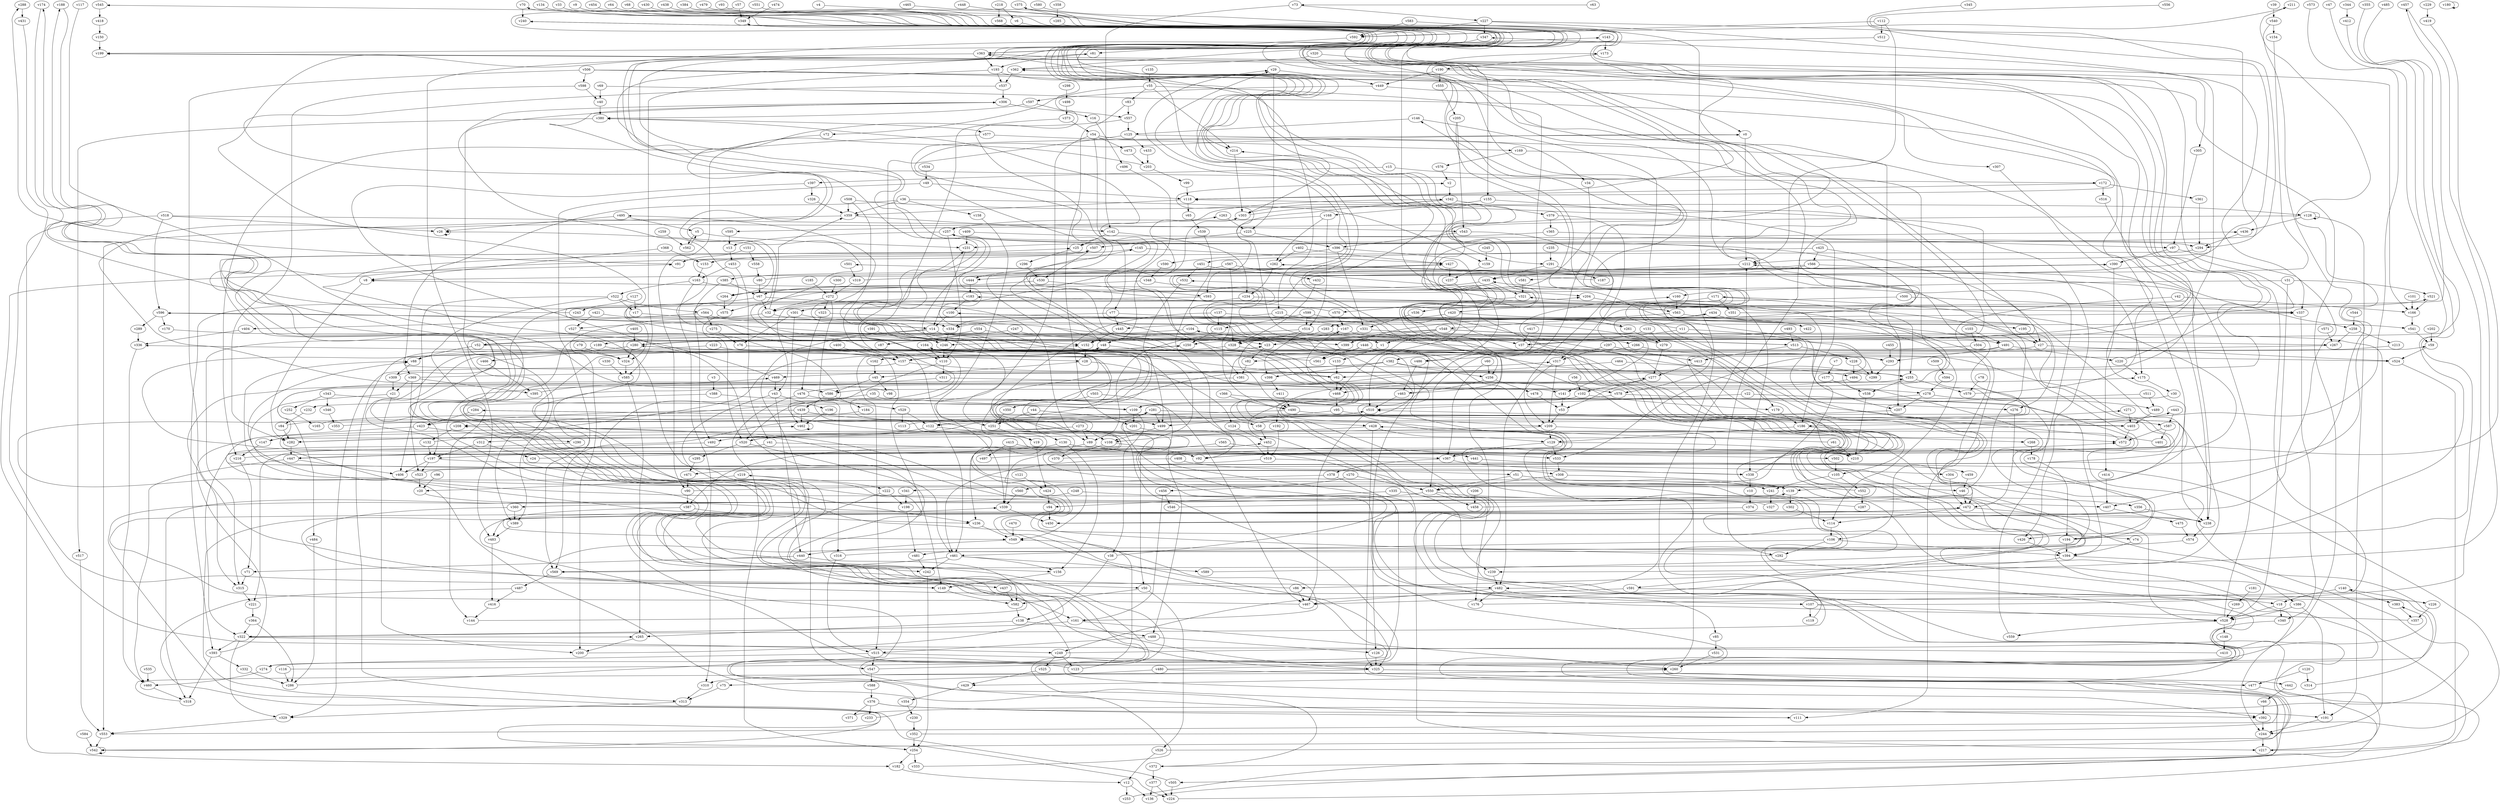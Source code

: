// Benchmark game 898 - 600 vertices
// time_bound: 164
// targets: v203
digraph G {
    v0 [name="v0", player=0];
    v1 [name="v1", player=0];
    v2 [name="v2", player=0];
    v3 [name="v3", player=0];
    v4 [name="v4", player=1];
    v5 [name="v5", player=1];
    v6 [name="v6", player=1];
    v7 [name="v7", player=0];
    v8 [name="v8", player=1];
    v9 [name="v9", player=1];
    v10 [name="v10", player=1];
    v11 [name="v11", player=1];
    v12 [name="v12", player=0];
    v13 [name="v13", player=1];
    v14 [name="v14", player=0];
    v15 [name="v15", player=0];
    v16 [name="v16", player=1];
    v17 [name="v17", player=1];
    v18 [name="v18", player=1];
    v19 [name="v19", player=1];
    v20 [name="v20", player=1];
    v21 [name="v21", player=1];
    v22 [name="v22", player=0];
    v23 [name="v23", player=1];
    v24 [name="v24", player=1];
    v25 [name="v25", player=0];
    v26 [name="v26", player=1];
    v27 [name="v27", player=0];
    v28 [name="v28", player=0];
    v29 [name="v29", player=1];
    v30 [name="v30", player=1];
    v31 [name="v31", player=0];
    v32 [name="v32", player=1];
    v33 [name="v33", player=0];
    v34 [name="v34", player=1];
    v35 [name="v35", player=1];
    v36 [name="v36", player=0];
    v37 [name="v37", player=1];
    v38 [name="v38", player=0];
    v39 [name="v39", player=0];
    v40 [name="v40", player=0];
    v41 [name="v41", player=0];
    v42 [name="v42", player=1];
    v43 [name="v43", player=1];
    v44 [name="v44", player=1];
    v45 [name="v45", player=1];
    v46 [name="v46", player=0];
    v47 [name="v47", player=1];
    v48 [name="v48", player=1];
    v49 [name="v49", player=0];
    v50 [name="v50", player=0];
    v51 [name="v51", player=1];
    v52 [name="v52", player=0];
    v53 [name="v53", player=1];
    v54 [name="v54", player=1];
    v55 [name="v55", player=1];
    v56 [name="v56", player=0];
    v57 [name="v57", player=0];
    v58 [name="v58", player=1];
    v59 [name="v59", player=0];
    v60 [name="v60", player=0];
    v61 [name="v61", player=0];
    v62 [name="v62", player=0];
    v63 [name="v63", player=0];
    v64 [name="v64", player=1];
    v65 [name="v65", player=1];
    v66 [name="v66", player=1];
    v67 [name="v67", player=0];
    v68 [name="v68", player=1];
    v69 [name="v69", player=0];
    v70 [name="v70", player=0];
    v71 [name="v71", player=1];
    v72 [name="v72", player=0];
    v73 [name="v73", player=1];
    v74 [name="v74", player=1];
    v75 [name="v75", player=1];
    v76 [name="v76", player=1];
    v77 [name="v77", player=0];
    v78 [name="v78", player=0];
    v79 [name="v79", player=1];
    v80 [name="v80", player=1];
    v81 [name="v81", player=1];
    v82 [name="v82", player=1];
    v83 [name="v83", player=0];
    v84 [name="v84", player=1];
    v85 [name="v85", player=0];
    v86 [name="v86", player=1];
    v87 [name="v87", player=1];
    v88 [name="v88", player=0];
    v89 [name="v89", player=0];
    v90 [name="v90", player=1];
    v91 [name="v91", player=1];
    v92 [name="v92", player=0];
    v93 [name="v93", player=0];
    v94 [name="v94", player=0];
    v95 [name="v95", player=1];
    v96 [name="v96", player=0];
    v97 [name="v97", player=0];
    v98 [name="v98", player=0];
    v99 [name="v99", player=1];
    v100 [name="v100", player=0];
    v101 [name="v101", player=1];
    v102 [name="v102", player=0];
    v103 [name="v103", player=1];
    v104 [name="v104", player=1];
    v105 [name="v105", player=1];
    v106 [name="v106", player=0];
    v107 [name="v107", player=1];
    v108 [name="v108", player=0];
    v109 [name="v109", player=1];
    v110 [name="v110", player=0];
    v111 [name="v111", player=0];
    v112 [name="v112", player=0];
    v113 [name="v113", player=1];
    v114 [name="v114", player=0];
    v115 [name="v115", player=1];
    v116 [name="v116", player=1];
    v117 [name="v117", player=0];
    v118 [name="v118", player=0];
    v119 [name="v119", player=0];
    v120 [name="v120", player=1];
    v121 [name="v121", player=0];
    v122 [name="v122", player=0];
    v123 [name="v123", player=1];
    v124 [name="v124", player=0];
    v125 [name="v125", player=0];
    v126 [name="v126", player=1];
    v127 [name="v127", player=1];
    v128 [name="v128", player=0];
    v129 [name="v129", player=0];
    v130 [name="v130", player=0];
    v131 [name="v131", player=1];
    v132 [name="v132", player=1];
    v133 [name="v133", player=1];
    v134 [name="v134", player=1];
    v135 [name="v135", player=1];
    v136 [name="v136", player=0];
    v137 [name="v137", player=0];
    v138 [name="v138", player=0];
    v139 [name="v139", player=0];
    v140 [name="v140", player=0];
    v141 [name="v141", player=1];
    v142 [name="v142", player=1];
    v143 [name="v143", player=0];
    v144 [name="v144", player=0];
    v145 [name="v145", player=0];
    v146 [name="v146", player=0];
    v147 [name="v147", player=0];
    v148 [name="v148", player=0];
    v149 [name="v149", player=1];
    v150 [name="v150", player=0];
    v151 [name="v151", player=0];
    v152 [name="v152", player=1];
    v153 [name="v153", player=1];
    v154 [name="v154", player=0];
    v155 [name="v155", player=1];
    v156 [name="v156", player=1];
    v157 [name="v157", player=1];
    v158 [name="v158", player=0];
    v159 [name="v159", player=0];
    v160 [name="v160", player=0];
    v161 [name="v161", player=0];
    v162 [name="v162", player=0];
    v163 [name="v163", player=1];
    v164 [name="v164", player=1];
    v165 [name="v165", player=0];
    v166 [name="v166", player=1];
    v167 [name="v167", player=0];
    v168 [name="v168", player=1];
    v169 [name="v169", player=1];
    v170 [name="v170", player=0];
    v171 [name="v171", player=1];
    v172 [name="v172", player=1];
    v173 [name="v173", player=0];
    v174 [name="v174", player=1];
    v175 [name="v175", player=0];
    v176 [name="v176", player=0];
    v177 [name="v177", player=1];
    v178 [name="v178", player=1];
    v179 [name="v179", player=0];
    v180 [name="v180", player=0];
    v181 [name="v181", player=0];
    v182 [name="v182", player=0];
    v183 [name="v183", player=0];
    v184 [name="v184", player=0];
    v185 [name="v185", player=0];
    v186 [name="v186", player=0];
    v187 [name="v187", player=0];
    v188 [name="v188", player=0];
    v189 [name="v189", player=0];
    v190 [name="v190", player=1];
    v191 [name="v191", player=1];
    v192 [name="v192", player=1];
    v193 [name="v193", player=0];
    v194 [name="v194", player=0];
    v195 [name="v195", player=1];
    v196 [name="v196", player=0];
    v197 [name="v197", player=1];
    v198 [name="v198", player=0];
    v199 [name="v199", player=1];
    v200 [name="v200", player=1];
    v201 [name="v201", player=1];
    v202 [name="v202", player=0];
    v203 [name="v203", player=0, target=1];
    v204 [name="v204", player=1];
    v205 [name="v205", player=1];
    v206 [name="v206", player=0];
    v207 [name="v207", player=0];
    v208 [name="v208", player=1];
    v209 [name="v209", player=0];
    v210 [name="v210", player=0];
    v211 [name="v211", player=0];
    v212 [name="v212", player=0];
    v213 [name="v213", player=0];
    v214 [name="v214", player=0];
    v215 [name="v215", player=1];
    v216 [name="v216", player=0];
    v217 [name="v217", player=0];
    v218 [name="v218", player=0];
    v219 [name="v219", player=1];
    v220 [name="v220", player=1];
    v221 [name="v221", player=1];
    v222 [name="v222", player=0];
    v223 [name="v223", player=1];
    v224 [name="v224", player=1];
    v225 [name="v225", player=0];
    v226 [name="v226", player=1];
    v227 [name="v227", player=0];
    v228 [name="v228", player=0];
    v229 [name="v229", player=0];
    v230 [name="v230", player=1];
    v231 [name="v231", player=1];
    v232 [name="v232", player=1];
    v233 [name="v233", player=1];
    v234 [name="v234", player=1];
    v235 [name="v235", player=1];
    v236 [name="v236", player=1];
    v237 [name="v237", player=1];
    v238 [name="v238", player=1];
    v239 [name="v239", player=1];
    v240 [name="v240", player=1];
    v241 [name="v241", player=1];
    v242 [name="v242", player=1];
    v243 [name="v243", player=0];
    v244 [name="v244", player=0];
    v245 [name="v245", player=0];
    v246 [name="v246", player=0];
    v247 [name="v247", player=0];
    v248 [name="v248", player=1];
    v249 [name="v249", player=1];
    v250 [name="v250", player=1];
    v251 [name="v251", player=1];
    v252 [name="v252", player=0];
    v253 [name="v253", player=1];
    v254 [name="v254", player=1];
    v255 [name="v255", player=0];
    v256 [name="v256", player=1];
    v257 [name="v257", player=1];
    v258 [name="v258", player=1];
    v259 [name="v259", player=0];
    v260 [name="v260", player=0];
    v261 [name="v261", player=1];
    v262 [name="v262", player=1];
    v263 [name="v263", player=1];
    v264 [name="v264", player=0];
    v265 [name="v265", player=1];
    v266 [name="v266", player=1];
    v267 [name="v267", player=1];
    v268 [name="v268", player=0];
    v269 [name="v269", player=0];
    v270 [name="v270", player=0];
    v271 [name="v271", player=1];
    v272 [name="v272", player=1];
    v273 [name="v273", player=1];
    v274 [name="v274", player=1];
    v275 [name="v275", player=0];
    v276 [name="v276", player=0];
    v277 [name="v277", player=1];
    v278 [name="v278", player=1];
    v279 [name="v279", player=0];
    v280 [name="v280", player=0];
    v281 [name="v281", player=0];
    v282 [name="v282", player=0];
    v283 [name="v283", player=1];
    v284 [name="v284", player=1];
    v285 [name="v285", player=0];
    v286 [name="v286", player=0];
    v287 [name="v287", player=0];
    v288 [name="v288", player=0];
    v289 [name="v289", player=1];
    v290 [name="v290", player=1];
    v291 [name="v291", player=0];
    v292 [name="v292", player=1];
    v293 [name="v293", player=1];
    v294 [name="v294", player=0];
    v295 [name="v295", player=1];
    v296 [name="v296", player=1];
    v297 [name="v297", player=1];
    v298 [name="v298", player=1];
    v299 [name="v299", player=1];
    v300 [name="v300", player=1];
    v301 [name="v301", player=0];
    v302 [name="v302", player=1];
    v303 [name="v303", player=0];
    v304 [name="v304", player=0];
    v305 [name="v305", player=1];
    v306 [name="v306", player=0];
    v307 [name="v307", player=1];
    v308 [name="v308", player=0];
    v309 [name="v309", player=0];
    v310 [name="v310", player=0];
    v311 [name="v311", player=1];
    v312 [name="v312", player=0];
    v313 [name="v313", player=1];
    v314 [name="v314", player=0];
    v315 [name="v315", player=0];
    v316 [name="v316", player=1];
    v317 [name="v317", player=1];
    v318 [name="v318", player=0];
    v319 [name="v319", player=0];
    v320 [name="v320", player=1];
    v321 [name="v321", player=0];
    v322 [name="v322", player=0];
    v323 [name="v323", player=0];
    v324 [name="v324", player=1];
    v325 [name="v325", player=1];
    v326 [name="v326", player=0];
    v327 [name="v327", player=0];
    v328 [name="v328", player=1];
    v329 [name="v329", player=0];
    v330 [name="v330", player=1];
    v331 [name="v331", player=0];
    v332 [name="v332", player=0];
    v333 [name="v333", player=1];
    v334 [name="v334", player=0];
    v335 [name="v335", player=1];
    v336 [name="v336", player=0];
    v337 [name="v337", player=0];
    v338 [name="v338", player=0];
    v339 [name="v339", player=0];
    v340 [name="v340", player=1];
    v341 [name="v341", player=1];
    v342 [name="v342", player=1];
    v343 [name="v343", player=1];
    v344 [name="v344", player=1];
    v345 [name="v345", player=1];
    v346 [name="v346", player=1];
    v347 [name="v347", player=1];
    v348 [name="v348", player=0];
    v349 [name="v349", player=0];
    v350 [name="v350", player=0];
    v351 [name="v351", player=0];
    v352 [name="v352", player=0];
    v353 [name="v353", player=1];
    v354 [name="v354", player=0];
    v355 [name="v355", player=0];
    v356 [name="v356", player=1];
    v357 [name="v357", player=1];
    v358 [name="v358", player=1];
    v359 [name="v359", player=0];
    v360 [name="v360", player=0];
    v361 [name="v361", player=1];
    v362 [name="v362", player=0];
    v363 [name="v363", player=0];
    v364 [name="v364", player=1];
    v365 [name="v365", player=0];
    v366 [name="v366", player=1];
    v367 [name="v367", player=1];
    v368 [name="v368", player=0];
    v369 [name="v369", player=1];
    v370 [name="v370", player=1];
    v371 [name="v371", player=1];
    v372 [name="v372", player=0];
    v373 [name="v373", player=1];
    v374 [name="v374", player=1];
    v375 [name="v375", player=1];
    v376 [name="v376", player=0];
    v377 [name="v377", player=1];
    v378 [name="v378", player=1];
    v379 [name="v379", player=1];
    v380 [name="v380", player=1];
    v381 [name="v381", player=1];
    v382 [name="v382", player=0];
    v383 [name="v383", player=1];
    v384 [name="v384", player=0];
    v385 [name="v385", player=0];
    v386 [name="v386", player=1];
    v387 [name="v387", player=0];
    v388 [name="v388", player=1];
    v389 [name="v389", player=0];
    v390 [name="v390", player=0];
    v391 [name="v391", player=0];
    v392 [name="v392", player=0];
    v393 [name="v393", player=1];
    v394 [name="v394", player=1];
    v395 [name="v395", player=0];
    v396 [name="v396", player=0];
    v397 [name="v397", player=1];
    v398 [name="v398", player=1];
    v399 [name="v399", player=0];
    v400 [name="v400", player=0];
    v401 [name="v401", player=0];
    v402 [name="v402", player=0];
    v403 [name="v403", player=1];
    v404 [name="v404", player=1];
    v405 [name="v405", player=1];
    v406 [name="v406", player=0];
    v407 [name="v407", player=1];
    v408 [name="v408", player=1];
    v409 [name="v409", player=0];
    v410 [name="v410", player=1];
    v411 [name="v411", player=0];
    v412 [name="v412", player=1];
    v413 [name="v413", player=1];
    v414 [name="v414", player=0];
    v415 [name="v415", player=1];
    v416 [name="v416", player=0];
    v417 [name="v417", player=1];
    v418 [name="v418", player=1];
    v419 [name="v419", player=0];
    v420 [name="v420", player=1];
    v421 [name="v421", player=1];
    v422 [name="v422", player=0];
    v423 [name="v423", player=1];
    v424 [name="v424", player=0];
    v425 [name="v425", player=1];
    v426 [name="v426", player=1];
    v427 [name="v427", player=0];
    v428 [name="v428", player=0];
    v429 [name="v429", player=1];
    v430 [name="v430", player=0];
    v431 [name="v431", player=1];
    v432 [name="v432", player=0];
    v433 [name="v433", player=0];
    v434 [name="v434", player=0];
    v435 [name="v435", player=1];
    v436 [name="v436", player=0];
    v437 [name="v437", player=1];
    v438 [name="v438", player=1];
    v439 [name="v439", player=1];
    v440 [name="v440", player=1];
    v441 [name="v441", player=1];
    v442 [name="v442", player=0];
    v443 [name="v443", player=1];
    v444 [name="v444", player=1];
    v445 [name="v445", player=1];
    v446 [name="v446", player=1];
    v447 [name="v447", player=1];
    v448 [name="v448", player=1];
    v449 [name="v449", player=1];
    v450 [name="v450", player=0];
    v451 [name="v451", player=1];
    v452 [name="v452", player=1];
    v453 [name="v453", player=1];
    v454 [name="v454", player=1];
    v455 [name="v455", player=0];
    v456 [name="v456", player=0];
    v457 [name="v457", player=0];
    v458 [name="v458", player=1];
    v459 [name="v459", player=1];
    v460 [name="v460", player=0];
    v461 [name="v461", player=0];
    v462 [name="v462", player=1];
    v463 [name="v463", player=0];
    v464 [name="v464", player=0];
    v465 [name="v465", player=1];
    v466 [name="v466", player=1];
    v467 [name="v467", player=1];
    v468 [name="v468", player=0];
    v469 [name="v469", player=0];
    v470 [name="v470", player=1];
    v471 [name="v471", player=1];
    v472 [name="v472", player=0];
    v473 [name="v473", player=1];
    v474 [name="v474", player=1];
    v475 [name="v475", player=1];
    v476 [name="v476", player=0];
    v477 [name="v477", player=0];
    v478 [name="v478", player=1];
    v479 [name="v479", player=1];
    v480 [name="v480", player=0];
    v481 [name="v481", player=0];
    v482 [name="v482", player=0];
    v483 [name="v483", player=1];
    v484 [name="v484", player=1];
    v485 [name="v485", player=0];
    v486 [name="v486", player=1];
    v487 [name="v487", player=0];
    v488 [name="v488", player=0];
    v489 [name="v489", player=1];
    v490 [name="v490", player=0];
    v491 [name="v491", player=0];
    v492 [name="v492", player=0];
    v493 [name="v493", player=0];
    v494 [name="v494", player=1];
    v495 [name="v495", player=0];
    v496 [name="v496", player=1];
    v497 [name="v497", player=0];
    v498 [name="v498", player=0];
    v499 [name="v499", player=0];
    v500 [name="v500", player=1];
    v501 [name="v501", player=1];
    v502 [name="v502", player=0];
    v503 [name="v503", player=1];
    v504 [name="v504", player=1];
    v505 [name="v505", player=1];
    v506 [name="v506", player=0];
    v507 [name="v507", player=0];
    v508 [name="v508", player=1];
    v509 [name="v509", player=1];
    v510 [name="v510", player=0];
    v511 [name="v511", player=0];
    v512 [name="v512", player=0];
    v513 [name="v513", player=0];
    v514 [name="v514", player=1];
    v515 [name="v515", player=1];
    v516 [name="v516", player=1];
    v517 [name="v517", player=1];
    v518 [name="v518", player=0];
    v519 [name="v519", player=0];
    v520 [name="v520", player=1];
    v521 [name="v521", player=0];
    v522 [name="v522", player=0];
    v523 [name="v523", player=1];
    v524 [name="v524", player=0];
    v525 [name="v525", player=1];
    v526 [name="v526", player=1];
    v527 [name="v527", player=0];
    v528 [name="v528", player=1];
    v529 [name="v529", player=1];
    v530 [name="v530", player=0];
    v531 [name="v531", player=0];
    v532 [name="v532", player=1];
    v533 [name="v533", player=1];
    v534 [name="v534", player=1];
    v535 [name="v535", player=0];
    v536 [name="v536", player=0];
    v537 [name="v537", player=0];
    v538 [name="v538", player=1];
    v539 [name="v539", player=1];
    v540 [name="v540", player=0];
    v541 [name="v541", player=1];
    v542 [name="v542", player=1];
    v543 [name="v543", player=0];
    v544 [name="v544", player=0];
    v545 [name="v545", player=0];
    v546 [name="v546", player=0];
    v547 [name="v547", player=1];
    v548 [name="v548", player=1];
    v549 [name="v549", player=0];
    v550 [name="v550", player=1];
    v551 [name="v551", player=0];
    v552 [name="v552", player=0];
    v553 [name="v553", player=1];
    v554 [name="v554", player=0];
    v555 [name="v555", player=1];
    v556 [name="v556", player=0];
    v557 [name="v557", player=0];
    v558 [name="v558", player=0];
    v559 [name="v559", player=1];
    v560 [name="v560", player=1];
    v561 [name="v561", player=1];
    v562 [name="v562", player=1];
    v563 [name="v563", player=1];
    v564 [name="v564", player=0];
    v565 [name="v565", player=0];
    v566 [name="v566", player=0];
    v567 [name="v567", player=1];
    v568 [name="v568", player=0];
    v569 [name="v569", player=1];
    v570 [name="v570", player=0];
    v571 [name="v571", player=1];
    v572 [name="v572", player=1];
    v573 [name="v573", player=1];
    v574 [name="v574", player=1];
    v575 [name="v575", player=1];
    v576 [name="v576", player=1];
    v577 [name="v577", player=0];
    v578 [name="v578", player=1];
    v579 [name="v579", player=1];
    v580 [name="v580", player=0];
    v581 [name="v581", player=0];
    v582 [name="v582", player=0];
    v583 [name="v583", player=1];
    v584 [name="v584", player=1];
    v585 [name="v585", player=0];
    v586 [name="v586", player=1];
    v587 [name="v587", player=0];
    v588 [name="v588", player=1];
    v589 [name="v589", player=1];
    v590 [name="v590", player=1];
    v591 [name="v591", player=0];
    v592 [name="v592", player=0];
    v593 [name="v593", player=0];
    v594 [name="v594", player=1];
    v595 [name="v595", player=1];
    v596 [name="v596", player=0];
    v597 [name="v597", player=0];
    v598 [name="v598", player=1];
    v599 [name="v599", player=0];

    v0 -> v542 [constraint="t mod 5 == 2"];
    v1 -> v133;
    v2 -> v342;
    v3 -> v388;
    v4 -> v258 [constraint="t mod 2 == 0"];
    v5 -> v562;
    v6 -> v595 [constraint="t >= 1"];
    v7 -> v177;
    v8 -> v390 [constraint="t >= 4"];
    v9 -> v214 [constraint="t >= 1"];
    v10 -> v374;
    v11 -> v363 [constraint="t >= 2"];
    v12 -> v136;
    v13 -> v453;
    v14 -> v152;
    v15 -> v397;
    v16 -> v496;
    v17 -> v513 [constraint="t < 8"];
    v18 -> v528;
    v19 -> v424;
    v20 -> v238 [constraint="t < 9"];
    v21 -> v51 [constraint="t >= 1"];
    v22 -> v394;
    v23 -> v82;
    v24 -> v271 [constraint="t < 13"];
    v25 -> v296;
    v26 -> v26;
    v27 -> v524;
    v28 -> v45;
    v29 -> v225;
    v30 -> v428 [constraint="t mod 2 == 0"];
    v31 -> v521;
    v32 -> v380 [constraint="t < 6"];
    v33 -> v303 [constraint="t < 6"];
    v34 -> v550;
    v35 -> v520;
    v36 -> v159;
    v37 -> v591 [constraint="t < 12"];
    v38 -> v495 [constraint="t >= 2"];
    v39 -> v540;
    v40 -> v380;
    v41 -> v221;
    v42 -> v166;
    v43 -> v372 [constraint="t < 10"];
    v44 -> v499;
    v45 -> v98;
    v46 -> v118;
    v47 -> v426 [constraint="t >= 3"];
    v48 -> v157;
    v49 -> v569;
    v50 -> v526;
    v51 -> v550;
    v52 -> v324;
    v53 -> v209;
    v54 -> v251;
    v55 -> v126;
    v56 -> v102;
    v57 -> v312 [constraint="t mod 5 == 1"];
    v58 -> v452;
    v59 -> v524;
    v60 -> v367;
    v61 -> v428 [constraint="t mod 5 == 1"];
    v62 -> v145 [constraint="t mod 4 == 2"];
    v63 -> v73 [constraint="t < 14"];
    v64 -> v541 [constraint="t < 8"];
    v65 -> v539;
    v66 -> v392;
    v67 -> v32;
    v68 -> v363 [constraint="t mod 5 == 3"];
    v69 -> v118 [constraint="t >= 4"];
    v70 -> v240;
    v71 -> v315;
    v72 -> v90;
    v73 -> v142;
    v74 -> v394;
    v75 -> v313;
    v76 -> v147 [constraint="t < 7"];
    v77 -> v276;
    v78 -> v579;
    v79 -> v324;
    v80 -> v257 [constraint="t >= 2"];
    v81 -> v193;
    v82 -> v381;
    v83 -> v201;
    v84 -> v183 [constraint="t < 14"];
    v85 -> v531;
    v86 -> v175 [constraint="t >= 1"];
    v87 -> v157;
    v88 -> v309;
    v89 -> v236;
    v90 -> v104 [constraint="t >= 5"];
    v91 -> v288 [constraint="t < 9"];
    v92 -> v572 [constraint="t >= 3"];
    v93 -> v362 [constraint="t < 14"];
    v94 -> v450;
    v95 -> v499;
    v96 -> v20;
    v97 -> v337;
    v98 -> v263 [constraint="t < 6"];
    v99 -> v118;
    v100 -> v586 [constraint="t mod 3 == 1"];
    v101 -> v166;
    v102 -> v242 [constraint="t mod 4 == 0"];
    v103 -> v504;
    v104 -> v87;
    v105 -> v552;
    v106 -> v394;
    v107 -> v457 [constraint="t mod 2 == 1"];
    v108 -> v92;
    v109 -> v38;
    v110 -> v46 [constraint="t mod 3 == 1"];
    v111 -> v507 [constraint="t >= 3"];
    v112 -> v592;
    v113 -> v510 [constraint="t >= 3"];
    v114 -> v106;
    v115 -> v250;
    v116 -> v208 [constraint="t >= 3"];
    v117 -> v149 [constraint="t < 7"];
    v118 -> v362 [constraint="t < 15"];
    v119 -> v8 [constraint="t < 15"];
    v120 -> v477;
    v121 -> v424;
    v122 -> v520;
    v123 -> v339 [constraint="t mod 5 == 3"];
    v124 -> v452;
    v125 -> v461;
    v126 -> v325;
    v127 -> v243;
    v128 -> v467 [constraint="t mod 3 == 0"];
    v129 -> v210;
    v130 -> v156;
    v131 -> v74 [constraint="t mod 3 == 0"];
    v132 -> v48 [constraint="t mod 2 == 1"];
    v133 -> v62;
    v134 -> v291 [constraint="t mod 5 == 0"];
    v135 -> v55;
    v136 -> v390 [constraint="t mod 3 == 0"];
    v137 -> v115;
    v138 -> v265;
    v139 -> v26 [constraint="t < 12"];
    v140 -> v18;
    v141 -> v468 [constraint="t >= 5"];
    v142 -> v25;
    v143 -> v173;
    v144 -> v188 [constraint="t >= 3"];
    v145 -> v427;
    v146 -> v125;
    v147 -> v216;
    v148 -> v410;
    v149 -> v582;
    v150 -> v199;
    v151 -> v91;
    v152 -> v28;
    v153 -> v163;
    v154 -> v444 [constraint="t < 13"];
    v155 -> v186;
    v156 -> v149;
    v157 -> v62;
    v158 -> v339;
    v159 -> v237;
    v160 -> v563;
    v161 -> v322;
    v162 -> v45;
    v163 -> v522;
    v164 -> v110;
    v165 -> v317 [constraint="t mod 3 == 0"];
    v166 -> v541;
    v167 -> v48;
    v168 -> v514;
    v169 -> v292;
    v170 -> v572 [constraint="t < 14"];
    v171 -> v420;
    v172 -> v118;
    v173 -> v190;
    v174 -> v236 [constraint="t mod 3 == 0"];
    v175 -> v30;
    v176 -> v375 [constraint="t < 15"];
    v177 -> v538;
    v178 -> v194;
    v179 -> v186;
    v180 -> v180 [constraint="t mod 5 == 1"];
    v181 -> v269;
    v182 -> v12;
    v183 -> v338;
    v184 -> v139 [constraint="t < 13"];
    v185 -> v272;
    v186 -> v129;
    v187 -> v70 [constraint="t mod 4 == 1"];
    v188 -> v586 [constraint="t mod 2 == 1"];
    v189 -> v313;
    v190 -> v305;
    v191 -> v244 [constraint="t mod 5 == 2"];
    v192 -> v519;
    v193 -> v585;
    v194 -> v100 [constraint="t < 11"];
    v195 -> v27;
    v196 -> v462;
    v197 -> v304;
    v198 -> v481;
    v199 -> v469 [constraint="t < 14"];
    v200 -> v250 [constraint="t mod 4 == 2"];
    v201 -> v85 [constraint="t < 10"];
    v202 -> v59;
    v203 -> v81 [constraint="t >= 2"];
    v204 -> v563;
    v205 -> v472 [constraint="t >= 3"];
    v206 -> v458;
    v207 -> v282 [constraint="t < 6"];
    v208 -> v392 [constraint="t mod 3 == 1"];
    v209 -> v268;
    v210 -> v152 [constraint="t >= 2"];
    v211 -> v592 [constraint="t mod 4 == 2"];
    v212 -> v435;
    v213 -> v382 [constraint="t >= 4"];
    v214 -> v303;
    v215 -> v141;
    v216 -> v303 [constraint="t mod 5 == 0"];
    v217 -> v390 [constraint="t < 8"];
    v218 -> v568;
    v219 -> v222;
    v220 -> v199 [constraint="t mod 3 == 0"];
    v221 -> v364;
    v222 -> v325 [constraint="t >= 2"];
    v223 -> v28;
    v224 -> v160 [constraint="t < 12"];
    v225 -> v396;
    v226 -> v357;
    v227 -> v592;
    v228 -> v299;
    v229 -> v419;
    v230 -> v352;
    v231 -> v14;
    v232 -> v84;
    v233 -> v219 [constraint="t >= 1"];
    v234 -> v324;
    v235 -> v291;
    v236 -> v549;
    v237 -> v510;
    v238 -> v255 [constraint="t >= 3"];
    v239 -> v482;
    v240 -> v274 [constraint="t mod 3 == 0"];
    v241 -> v327;
    v242 -> v254;
    v243 -> v507 [constraint="t < 9"];
    v244 -> v217;
    v245 -> v159;
    v246 -> v110;
    v247 -> v266;
    v248 -> v407;
    v249 -> v383 [constraint="t mod 3 == 2"];
    v250 -> v162 [constraint="t < 5"];
    v251 -> v19;
    v252 -> v165;
    v253 -> v596 [constraint="t >= 5"];
    v254 -> v182;
    v255 -> v538;
    v256 -> v478;
    v257 -> v110;
    v258 -> v267;
    v259 -> v562;
    v260 -> v212;
    v261 -> v334 [constraint="t >= 1"];
    v262 -> v264 [constraint="t < 8"];
    v263 -> v225;
    v264 -> v143 [constraint="t >= 2"];
    v265 -> v200;
    v266 -> v293;
    v267 -> v255 [constraint="t mod 3 == 2"];
    v268 -> v178;
    v269 -> v528;
    v270 -> v456;
    v271 -> v403;
    v272 -> v32;
    v273 -> v89;
    v274 -> v460;
    v275 -> v76;
    v276 -> v472;
    v277 -> v102 [constraint="t >= 3"];
    v278 -> v207;
    v279 -> v342 [constraint="t < 10"];
    v280 -> v466;
    v281 -> v499;
    v282 -> v447;
    v283 -> v490;
    v284 -> v139 [constraint="t >= 3"];
    v285 -> v341 [constraint="t < 14"];
    v286 -> v23 [constraint="t < 7"];
    v287 -> v277 [constraint="t >= 4"];
    v288 -> v431;
    v289 -> v336;
    v290 -> v338 [constraint="t mod 2 == 1"];
    v291 -> v187;
    v292 -> v306 [constraint="t >= 1"];
    v293 -> v349 [constraint="t >= 2"];
    v294 -> v161 [constraint="t mod 4 == 3"];
    v295 -> v471;
    v296 -> v530;
    v297 -> v317;
    v298 -> v498;
    v299 -> v532 [constraint="t mod 4 == 2"];
    v300 -> v272;
    v301 -> v76;
    v302 -> v114;
    v303 -> v128 [constraint="t < 15"];
    v304 -> v472;
    v305 -> v97;
    v306 -> v557;
    v307 -> v238;
    v308 -> v139;
    v309 -> v174 [constraint="t >= 3"];
    v310 -> v313;
    v311 -> v141;
    v312 -> v24;
    v313 -> v329;
    v314 -> v140 [constraint="t >= 3"];
    v315 -> v221;
    v316 -> v280 [constraint="t mod 5 == 3"];
    v317 -> v209;
    v318 -> v260 [constraint="t >= 2"];
    v319 -> v29 [constraint="t < 7"];
    v320 -> v155;
    v321 -> v570;
    v322 -> v265 [constraint="t < 5"];
    v323 -> v494 [constraint="t >= 5"];
    v324 -> v585;
    v325 -> v310;
    v326 -> v359;
    v327 -> v88 [constraint="t >= 5"];
    v328 -> v256;
    v329 -> v553;
    v330 -> v585;
    v331 -> v52;
    v332 -> v286;
    v333 -> v88 [constraint="t < 13"];
    v334 -> v246;
    v335 -> v94;
    v336 -> v460;
    v337 -> v240 [constraint="t >= 1"];
    v338 -> v321;
    v339 -> v450;
    v340 -> v429 [constraint="t >= 3"];
    v341 -> v198;
    v342 -> v593 [constraint="t mod 2 == 1"];
    v343 -> v346;
    v344 -> v412;
    v345 -> v385 [constraint="t < 8"];
    v346 -> v353;
    v347 -> v468;
    v348 -> v264;
    v349 -> v278 [constraint="t >= 4"];
    v350 -> v251;
    v351 -> v257 [constraint="t < 10"];
    v352 -> v427 [constraint="t >= 2"];
    v353 -> v337 [constraint="t mod 2 == 1"];
    v354 -> v230;
    v355 -> v52 [constraint="t < 14"];
    v356 -> v238;
    v357 -> v281 [constraint="t mod 4 == 1"];
    v358 -> v285;
    v359 -> v142;
    v360 -> v226 [constraint="t mod 5 == 3"];
    v361 -> v294;
    v362 -> v450 [constraint="t mod 2 == 1"];
    v363 -> v166;
    v364 -> v286;
    v365 -> v25;
    v366 -> v92 [constraint="t mod 3 == 2"];
    v367 -> v284 [constraint="t < 12"];
    v368 -> v8;
    v369 -> v545 [constraint="t < 9"];
    v370 -> v59 [constraint="t < 5"];
    v371 -> v434 [constraint="t >= 3"];
    v372 -> v427 [constraint="t mod 5 == 1"];
    v373 -> v110;
    v374 -> v549 [constraint="t >= 3"];
    v375 -> v199 [constraint="t >= 4"];
    v376 -> v111;
    v377 -> v136;
    v378 -> v325;
    v379 -> v317;
    v380 -> v517;
    v381 -> v50 [constraint="t >= 1"];
    v382 -> v130;
    v383 -> v357;
    v384 -> v122 [constraint="t >= 2"];
    v385 -> v67;
    v386 -> v191;
    v387 -> v483;
    v388 -> v232;
    v389 -> v483;
    v390 -> v414;
    v391 -> v246;
    v392 -> v244;
    v393 -> v462 [constraint="t mod 4 == 1"];
    v394 -> v239;
    v395 -> v469 [constraint="t mod 3 == 0"];
    v396 -> v331;
    v397 -> v392 [constraint="t mod 2 == 1"];
    v398 -> v411;
    v399 -> v561;
    v400 -> v157;
    v401 -> v146 [constraint="t < 15"];
    v402 -> v427;
    v403 -> v510 [constraint="t < 7"];
    v404 -> v336;
    v405 -> v280;
    v406 -> v211 [constraint="t mod 3 == 1"];
    v407 -> v475;
    v408 -> v308;
    v409 -> v212 [constraint="t mod 2 == 0"];
    v410 -> v91 [constraint="t >= 2"];
    v411 -> v490;
    v412 -> v194 [constraint="t >= 3"];
    v413 -> v277;
    v414 -> v407;
    v415 -> v497;
    v416 -> v144;
    v417 -> v37;
    v418 -> v150;
    v419 -> v447 [constraint="t < 10"];
    v420 -> v422;
    v421 -> v250 [constraint="t < 10"];
    v422 -> v204 [constraint="t mod 3 == 2"];
    v423 -> v290;
    v424 -> v94;
    v425 -> v27;
    v426 -> v394;
    v427 -> v23 [constraint="t < 13"];
    v428 -> v325;
    v429 -> v354;
    v430 -> v363 [constraint="t mod 5 == 3"];
    v431 -> v482 [constraint="t < 13"];
    v432 -> v328;
    v433 -> v203;
    v434 -> v399;
    v435 -> v321;
    v436 -> v294;
    v437 -> v582;
    v438 -> v207 [constraint="t < 10"];
    v439 -> v58;
    v440 -> v71;
    v441 -> v553 [constraint="t mod 4 == 0"];
    v442 -> v66;
    v443 -> v587;
    v444 -> v183;
    v445 -> v152;
    v446 -> v82;
    v447 -> v231 [constraint="t >= 2"];
    v448 -> v301 [constraint="t >= 1"];
    v449 -> v307;
    v450 -> v347 [constraint="t mod 5 == 2"];
    v451 -> v481 [constraint="t mod 2 == 0"];
    v452 -> v519;
    v453 -> v41;
    v454 -> v189 [constraint="t < 5"];
    v455 -> v293;
    v456 -> v546;
    v457 -> v86 [constraint="t < 13"];
    v458 -> v214 [constraint="t >= 5"];
    v459 -> v46;
    v460 -> v318;
    v461 -> v242;
    v462 -> v462;
    v463 -> v29 [constraint="t mod 5 == 0"];
    v464 -> v255;
    v465 -> v246 [constraint="t mod 3 == 0"];
    v466 -> v395;
    v467 -> v472 [constraint="t < 15"];
    v468 -> v95;
    v469 -> v25 [constraint="t < 6"];
    v470 -> v549;
    v471 -> v90;
    v472 -> v542 [constraint="t mod 2 == 0"];
    v473 -> v203;
    v474 -> v349;
    v475 -> v574;
    v476 -> v390 [constraint="t mod 4 == 3"];
    v477 -> v505 [constraint="t mod 3 == 1"];
    v478 -> v53;
    v479 -> v283 [constraint="t < 13"];
    v480 -> v164 [constraint="t >= 5"];
    v481 -> v242;
    v482 -> v107;
    v483 -> v416;
    v484 -> v286;
    v485 -> v32 [constraint="t < 5"];
    v486 -> v463;
    v487 -> v224 [constraint="t < 7"];
    v488 -> v126;
    v489 -> v403;
    v490 -> v210;
    v491 -> v197 [constraint="t mod 5 == 2"];
    v492 -> v161 [constraint="t < 13"];
    v493 -> v513;
    v494 -> v226 [constraint="t mod 4 == 2"];
    v495 -> v5;
    v496 -> v152;
    v497 -> v262 [constraint="t >= 4"];
    v498 -> v373;
    v499 -> v108;
    v500 -> v536;
    v501 -> v319;
    v502 -> v105;
    v503 -> v350;
    v504 -> v578 [constraint="t >= 1"];
    v505 -> v139 [constraint="t >= 2"];
    v506 -> v322 [constraint="t >= 1"];
    v507 -> v156 [constraint="t >= 2"];
    v508 -> v426;
    v509 -> v594;
    v510 -> v467;
    v511 -> v587 [constraint="t mod 5 == 4"];
    v512 -> v208 [constraint="t >= 3"];
    v513 -> v2 [constraint="t >= 1"];
    v514 -> v447 [constraint="t mod 4 == 1"];
    v515 -> v274;
    v516 -> v238;
    v517 -> v553;
    v518 -> v182;
    v519 -> v459;
    v520 -> v443 [constraint="t >= 5"];
    v521 -> v166;
    v522 -> v144;
    v523 -> v171 [constraint="t >= 1"];
    v524 -> v217;
    v525 -> v429;
    v526 -> v336 [constraint="t < 11"];
    v527 -> v194 [constraint="t mod 5 == 0"];
    v528 -> v559;
    v529 -> v122;
    v530 -> v67;
    v531 -> v260;
    v532 -> v499;
    v533 -> v308;
    v534 -> v49;
    v535 -> v460;
    v536 -> v331;
    v537 -> v172 [constraint="t >= 3"];
    v538 -> v210;
    v539 -> v92;
    v540 -> v407 [constraint="t < 13"];
    v541 -> v59;
    v542 -> v542 [constraint="t mod 3 == 1"];
    v543 -> v396;
    v544 -> v258;
    v545 -> v418;
    v546 -> v173 [constraint="t < 14"];
    v547 -> v436 [constraint="t mod 5 == 0"];
    v548 -> v23;
    v549 -> v440;
    v550 -> v356;
    v551 -> v569 [constraint="t mod 3 == 0"];
    v552 -> v452 [constraint="t < 7"];
    v553 -> v542;
    v554 -> v399;
    v555 -> v205;
    v556 -> v231 [constraint="t < 5"];
    v557 -> v264 [constraint="t mod 5 == 0"];
    v558 -> v80;
    v559 -> v435;
    v560 -> v339;
    v561 -> v306 [constraint="t >= 2"];
    v562 -> v5;
    v563 -> v111;
    v564 -> v404;
    v565 -> v387;
    v566 -> v157 [constraint="t >= 4"];
    v567 -> v432;
    v568 -> v280 [constraint="t < 8"];
    v569 -> v487;
    v570 -> v0 [constraint="t < 6"];
    v571 -> v267;
    v572 -> v108 [constraint="t >= 2"];
    v573 -> v186 [constraint="t mod 3 == 1"];
    v574 -> v437 [constraint="t >= 2"];
    v575 -> v520;
    v576 -> v2;
    v577 -> v169;
    v578 -> v276;
    v579 -> v501 [constraint="t mod 2 == 0"];
    v580 -> v37 [constraint="t < 7"];
    v581 -> v321;
    v582 -> v138;
    v583 -> v482;
    v584 -> v542;
    v585 -> v265;
    v586 -> v439;
    v587 -> v572;
    v588 -> v376;
    v589 -> v521 [constraint="t >= 5"];
    v590 -> v348;
    v591 -> v249;
    v592 -> v81;
    v593 -> v325 [constraint="t >= 2"];
    v594 -> v278;
    v595 -> v13;
    v596 -> v170;
    v597 -> v380;
    v598 -> v282;
    v599 -> v514;
    v393 -> v332;
    v55 -> v214;
    v277 -> v53;
    v480 -> v477;
    v32 -> v200;
    v61 -> v210;
    v228 -> v494;
    v218 -> v6;
    v131 -> v279;
    v316 -> v515;
    v564 -> v14;
    v69 -> v40;
    v507 -> v530;
    v50 -> v582;
    v548 -> v491;
    v12 -> v253;
    v183 -> v43;
    v343 -> v109;
    v42 -> v106;
    v15 -> v114;
    v578 -> v109;
    v272 -> v323;
    v116 -> v286;
    v364 -> v322;
    v386 -> v528;
    v360 -> v389;
    v367 -> v338;
    v469 -> v43;
    v367 -> v378;
    v369 -> v21;
    v83 -> v557;
    v223 -> v88;
    v209 -> v282;
    v382 -> v398;
    v439 -> v462;
    v163 -> v310;
    v518 -> v543;
    v51 -> v241;
    v528 -> v148;
    v84 -> v282;
    v97 -> v390;
    v139 -> v302;
    v73 -> v227;
    v491 -> v293;
    v598 -> v40;
    v141 -> v53;
    v476 -> v254;
    v118 -> v359;
    v172 -> v516;
    v362 -> v537;
    v376 -> v191;
    v425 -> v566;
    v577 -> v216;
    v194 -> v394;
    v435 -> v575;
    v203 -> v99;
    v529 -> v113;
    v238 -> v574;
    v482 -> v467;
    v43 -> v196;
    v461 -> v589;
    v11 -> v299;
    v46 -> v472;
    v122 -> v549;
    v567 -> v490;
    v38 -> v138;
    v5 -> v231;
    v258 -> v213;
    v548 -> v1;
    v427 -> v237;
    v186 -> v105;
    v363 -> v483;
    v163 -> v48;
    v171 -> v255;
    v352 -> v254;
    v428 -> v129;
    v48 -> v50;
    v109 -> v201;
    v67 -> v393;
    v506 -> v315;
    v343 -> v252;
    v278 -> v109;
    v447 -> v406;
    v120 -> v314;
    v89 -> v217;
    v27 -> v533;
    v548 -> v89;
    v323 -> v476;
    v197 -> v523;
    v596 -> v289;
    v264 -> v575;
    v142 -> v234;
    v311 -> v484;
    v254 -> v333;
    v220 -> v175;
    v599 -> v115;
    v107 -> v528;
    v77 -> v445;
    v14 -> v547;
    v225 -> v507;
    v215 -> v334;
    v591 -> v18;
    v261 -> v279;
    v506 -> v0;
    v190 -> v449;
    v359 -> v553;
    v439 -> v423;
    v112 -> v512;
    v151 -> v558;
    v563 -> v548;
    v125 -> v207;
    v472 -> v114;
    v227 -> v347;
    v208 -> v132;
    v366 -> v490;
    v506 -> v598;
    v394 -> v386;
    v495 -> v26;
    v127 -> v17;
    v60 -> v256;
    v41 -> v367;
    v190 -> v555;
    v169 -> v576;
    v368 -> v153;
    v297 -> v413;
    v515 -> v547;
    v446 -> v561;
    v273 -> v108;
    v247 -> v389;
    v18 -> v340;
    v322 -> v329;
    v554 -> v280;
    v105 -> v241;
    v453 -> v163;
    v55 -> v72;
    v8 -> v282;
    v273 -> v147;
    v528 -> v212;
    v284 -> v423;
    v123 -> v549;
    v35 -> v109;
    v522 -> v17;
    v505 -> v224;
    v227 -> v238;
    v363 -> v193;
    v130 -> v441;
    v449 -> v597;
    v482 -> v176;
    v480 -> v75;
    v248 -> v318;
    v167 -> v176;
    v49 -> v118;
    v90 -> v387;
    v103 -> v491;
    v106 -> v461;
    v266 -> v486;
    v409 -> v231;
    v596 -> v328;
    v309 -> v21;
    v415 -> v339;
    v279 -> v277;
    v385 -> v492;
    v55 -> v83;
    v337 -> v340;
    v508 -> v359;
    v468 -> v167;
    v291 -> v435;
    v599 -> v261;
    v537 -> v306;
    v552 -> v287;
    v331 -> v267;
    v172 -> v361;
    v11 -> v37;
    v31 -> v528;
    v421 -> v527;
    v128 -> v436;
    v281 -> v403;
    v249 -> v123;
    v518 -> v26;
    v43 -> v440;
    v255 -> v579;
    v77 -> v527;
    v155 -> v168;
    v550 -> v458;
    v80 -> v67;
    v52 -> v88;
    v36 -> v369;
    v130 -> v197;
    v428 -> v492;
    v387 -> v236;
    v440 -> v582;
    v129 -> v533;
    v28 -> v124;
    v219 -> v20;
    v278 -> v489;
    v342 -> v379;
    v189 -> v157;
    v393 -> v318;
    v107 -> v119;
    v36 -> v158;
    v102 -> v192;
    v14 -> v315;
    v325 -> v442;
    v550 -> v360;
    v396 -> v486;
    v102 -> v179;
    v234 -> v27;
    v425 -> v451;
    v62 -> v468;
    v372 -> v377;
    v403 -> v572;
    v280 -> v324;
    v365 -> v97;
    v540 -> v154;
    v54 -> v34;
    v503 -> v488;
    v464 -> v62;
    v306 -> v389;
    v86 -> v467;
    v319 -> v272;
    v520 -> v295;
    v137 -> v19;
    v301 -> v334;
    v491 -> v220;
    v583 -> v592;
    v197 -> v406;
    v193 -> v537;
    v408 -> v461;
    v463 -> v510;
    v270 -> v550;
    v328 -> v515;
    v22 -> v510;
    v108 -> v370;
    v523 -> v20;
    v45 -> v586;
    v57 -> v349;
    v257 -> v13;
    v543 -> v209;
    v461 -> v156;
    v530 -> v593;
    v500 -> v337;
    v222 -> v198;
    v301 -> v462;
    v514 -> v328;
    v256 -> v463;
    v511 -> v489;
    v446 -> v524;
    v587 -> v401;
    v369 -> v395;
    v257 -> v294;
    v335 -> v239;
    v54 -> v473;
    v565 -> v502;
    v564 -> v275;
    v138 -> v488;
    v322 -> v249;
    v488 -> v515;
    v193 -> v215;
    v216 -> v71;
    v526 -> v12;
    v44 -> v251;
    v376 -> v371;
    v377 -> v224;
    v586 -> v184;
    v0 -> v212;
    v487 -> v416;
    v168 -> v257;
    v456 -> v161;
    v100 -> v14;
    v317 -> v482;
    v548 -> v244;
    v227 -> v294;
    v508 -> v149;
    v396 -> v590;
    v171 -> v351;
    v129 -> v367;
    v128 -> v128;
    v32 -> v14;
    v104 -> v37;
    v373 -> v54;
    v209 -> v129;
    v183 -> v100;
    v566 -> v581;
    v348 -> v204;
    v382 -> v256;
    v32 -> v359;
    v157 -> v329;
    v522 -> v564;
    v54 -> v77;
    v514 -> v398;
    v320 -> v362;
    v338 -> v10;
    v322 -> v393;
    v205 -> v543;
    v249 -> v525;
    v146 -> v578;
    v283 -> v1;
    v106 -> v292;
    v168 -> v262;
    v515 -> v260;
    v423 -> v322;
    v140 -> v383;
    v128 -> v191;
    v118 -> v65;
    v14 -> v381;
    v378 -> v560;
    v308 -> v550;
    v490 -> v122;
    v281 -> v569;
    v280 -> v519;
    v506 -> v244;
    v379 -> v365;
    v513 -> v228;
    v312 -> v197;
    v29 -> v449;
    v132 -> v197;
    v447 -> v460;
    v557 -> v125;
    v520 -> v461;
    v262 -> v234;
    v415 -> v533;
    v388 -> v467;
    v567 -> v444;
    v110 -> v311;
    v161 -> v260;
    v402 -> v262;
    v137 -> v167;
    v397 -> v326;
    v342 -> v303;
    v380 -> v577;
    v67 -> v89;
    v36 -> v359;
    v145 -> v153;
    v522 -> v406;
    v125 -> v433;
    v369 -> v523;
    v547 -> v588;
    v95 -> v209;
    v382 -> v179;
    v434 -> v195;
    v31 -> v160;
    v461 -> v569;
    v513 -> v413;
    v597 -> v16;
    v112 -> v212;
    v518 -> v596;
    v21 -> v200;
    v476 -> v529;
    v376 -> v233;
    v570 -> v167;
    v420 -> v445;
    v451 -> v532;
    v519 -> v471;
    v566 -> v175;
    v293 -> v299;
    v272 -> v316;
    v472 -> v528;
}

